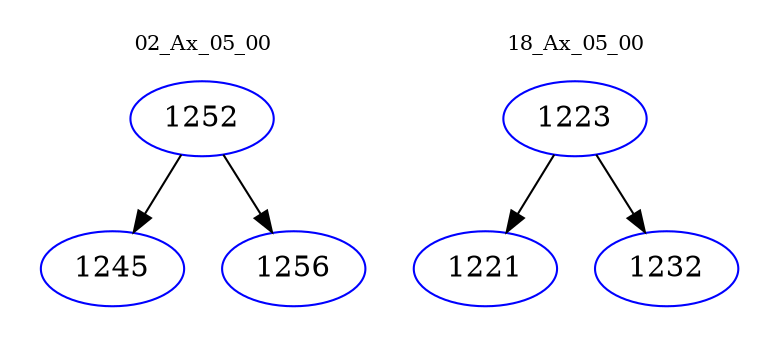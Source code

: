 digraph{
subgraph cluster_0 {
color = white
label = "02_Ax_05_00";
fontsize=10;
T0_1252 [label="1252", color="blue"]
T0_1252 -> T0_1245 [color="black"]
T0_1245 [label="1245", color="blue"]
T0_1252 -> T0_1256 [color="black"]
T0_1256 [label="1256", color="blue"]
}
subgraph cluster_1 {
color = white
label = "18_Ax_05_00";
fontsize=10;
T1_1223 [label="1223", color="blue"]
T1_1223 -> T1_1221 [color="black"]
T1_1221 [label="1221", color="blue"]
T1_1223 -> T1_1232 [color="black"]
T1_1232 [label="1232", color="blue"]
}
}
